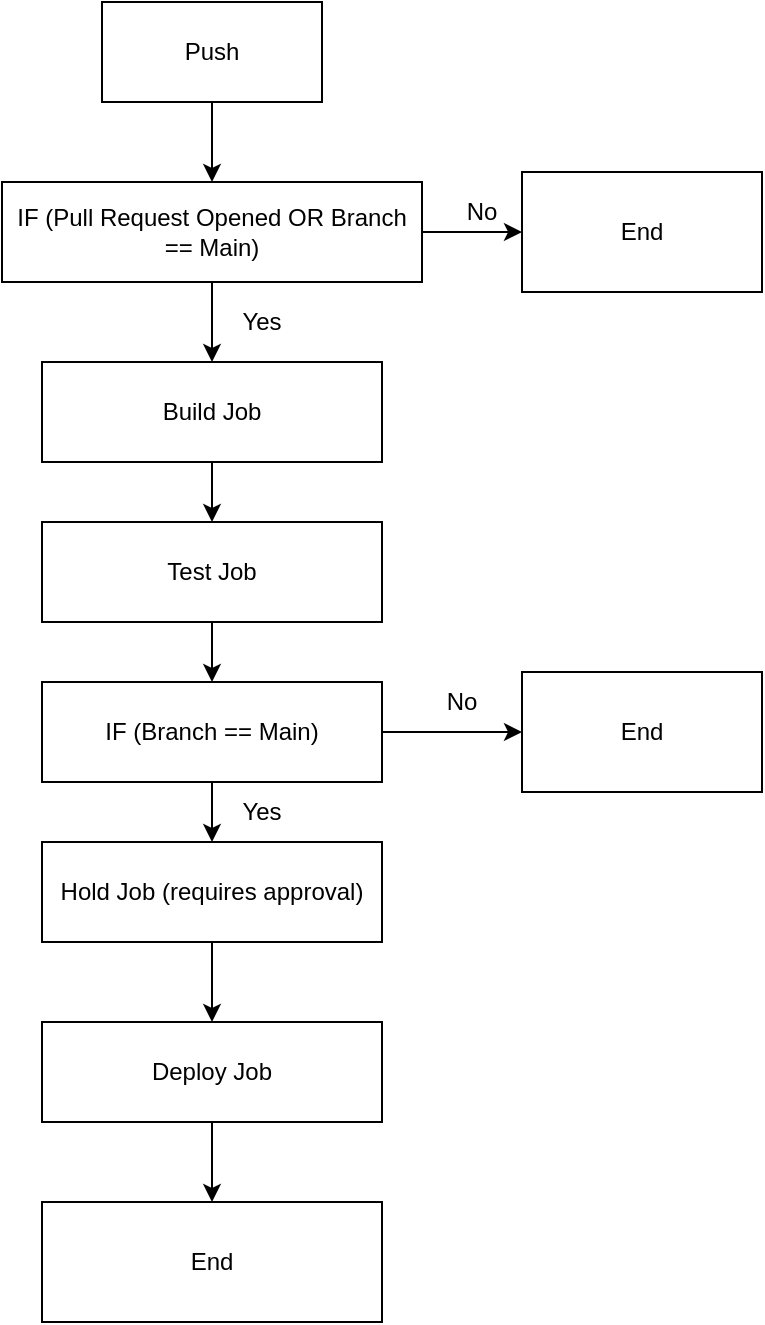 <mxfile version="21.6.3" type="device">
  <diagram name="Page-1" id="m-KUiebEV8alThlUWJkE">
    <mxGraphModel dx="2522" dy="1345" grid="1" gridSize="10" guides="1" tooltips="1" connect="1" arrows="1" fold="1" page="1" pageScale="1" pageWidth="827" pageHeight="1169" math="0" shadow="0">
      <root>
        <mxCell id="0" />
        <mxCell id="1" parent="0" />
        <mxCell id="nP-lse-P8qm7cE0VFy_w-3" style="edgeStyle=orthogonalEdgeStyle;rounded=0;orthogonalLoop=1;jettySize=auto;html=1;exitX=0.5;exitY=1;exitDx=0;exitDy=0;" edge="1" parent="1" source="nP-lse-P8qm7cE0VFy_w-1" target="nP-lse-P8qm7cE0VFy_w-2">
          <mxGeometry relative="1" as="geometry" />
        </mxCell>
        <mxCell id="nP-lse-P8qm7cE0VFy_w-1" value="Push" style="html=1;whiteSpace=wrap;" vertex="1" parent="1">
          <mxGeometry x="260" y="60" width="110" height="50" as="geometry" />
        </mxCell>
        <mxCell id="nP-lse-P8qm7cE0VFy_w-5" style="edgeStyle=orthogonalEdgeStyle;rounded=0;orthogonalLoop=1;jettySize=auto;html=1;entryX=0.5;entryY=0;entryDx=0;entryDy=0;" edge="1" parent="1" source="nP-lse-P8qm7cE0VFy_w-2" target="nP-lse-P8qm7cE0VFy_w-4">
          <mxGeometry relative="1" as="geometry" />
        </mxCell>
        <mxCell id="nP-lse-P8qm7cE0VFy_w-16" value="" style="edgeStyle=orthogonalEdgeStyle;rounded=0;orthogonalLoop=1;jettySize=auto;html=1;" edge="1" parent="1" source="nP-lse-P8qm7cE0VFy_w-2" target="nP-lse-P8qm7cE0VFy_w-15">
          <mxGeometry relative="1" as="geometry" />
        </mxCell>
        <mxCell id="nP-lse-P8qm7cE0VFy_w-2" value="IF (Pull Request Opened OR Branch == Main)" style="html=1;whiteSpace=wrap;" vertex="1" parent="1">
          <mxGeometry x="210" y="150" width="210" height="50" as="geometry" />
        </mxCell>
        <mxCell id="nP-lse-P8qm7cE0VFy_w-7" style="edgeStyle=orthogonalEdgeStyle;rounded=0;orthogonalLoop=1;jettySize=auto;html=1;exitX=0.5;exitY=1;exitDx=0;exitDy=0;entryX=0.5;entryY=0;entryDx=0;entryDy=0;" edge="1" parent="1" source="nP-lse-P8qm7cE0VFy_w-4" target="nP-lse-P8qm7cE0VFy_w-6">
          <mxGeometry relative="1" as="geometry" />
        </mxCell>
        <mxCell id="nP-lse-P8qm7cE0VFy_w-4" value="Build Job" style="html=1;whiteSpace=wrap;" vertex="1" parent="1">
          <mxGeometry x="230" y="240" width="170" height="50" as="geometry" />
        </mxCell>
        <mxCell id="nP-lse-P8qm7cE0VFy_w-9" style="edgeStyle=orthogonalEdgeStyle;rounded=0;orthogonalLoop=1;jettySize=auto;html=1;exitX=0.5;exitY=1;exitDx=0;exitDy=0;entryX=0.5;entryY=0;entryDx=0;entryDy=0;" edge="1" parent="1" source="nP-lse-P8qm7cE0VFy_w-6" target="nP-lse-P8qm7cE0VFy_w-8">
          <mxGeometry relative="1" as="geometry" />
        </mxCell>
        <mxCell id="nP-lse-P8qm7cE0VFy_w-6" value="Test Job" style="html=1;whiteSpace=wrap;" vertex="1" parent="1">
          <mxGeometry x="230" y="320" width="170" height="50" as="geometry" />
        </mxCell>
        <mxCell id="nP-lse-P8qm7cE0VFy_w-12" style="edgeStyle=orthogonalEdgeStyle;rounded=0;orthogonalLoop=1;jettySize=auto;html=1;exitX=0.5;exitY=1;exitDx=0;exitDy=0;entryX=0.5;entryY=0;entryDx=0;entryDy=0;" edge="1" parent="1" source="nP-lse-P8qm7cE0VFy_w-8" target="nP-lse-P8qm7cE0VFy_w-11">
          <mxGeometry relative="1" as="geometry" />
        </mxCell>
        <mxCell id="nP-lse-P8qm7cE0VFy_w-22" value="" style="edgeStyle=orthogonalEdgeStyle;rounded=0;orthogonalLoop=1;jettySize=auto;html=1;" edge="1" parent="1" source="nP-lse-P8qm7cE0VFy_w-8" target="nP-lse-P8qm7cE0VFy_w-21">
          <mxGeometry relative="1" as="geometry" />
        </mxCell>
        <mxCell id="nP-lse-P8qm7cE0VFy_w-8" value="IF (Branch == Main)" style="html=1;whiteSpace=wrap;" vertex="1" parent="1">
          <mxGeometry x="230" y="400" width="170" height="50" as="geometry" />
        </mxCell>
        <mxCell id="nP-lse-P8qm7cE0VFy_w-14" style="edgeStyle=orthogonalEdgeStyle;rounded=0;orthogonalLoop=1;jettySize=auto;html=1;exitX=0.5;exitY=1;exitDx=0;exitDy=0;entryX=0.5;entryY=0;entryDx=0;entryDy=0;" edge="1" parent="1" source="nP-lse-P8qm7cE0VFy_w-11" target="nP-lse-P8qm7cE0VFy_w-13">
          <mxGeometry relative="1" as="geometry" />
        </mxCell>
        <mxCell id="nP-lse-P8qm7cE0VFy_w-11" value="Hold Job (requires approval)" style="html=1;whiteSpace=wrap;" vertex="1" parent="1">
          <mxGeometry x="230" y="480" width="170" height="50" as="geometry" />
        </mxCell>
        <mxCell id="nP-lse-P8qm7cE0VFy_w-25" style="edgeStyle=orthogonalEdgeStyle;rounded=0;orthogonalLoop=1;jettySize=auto;html=1;exitX=0.5;exitY=1;exitDx=0;exitDy=0;entryX=0.5;entryY=0;entryDx=0;entryDy=0;" edge="1" parent="1" source="nP-lse-P8qm7cE0VFy_w-13" target="nP-lse-P8qm7cE0VFy_w-24">
          <mxGeometry relative="1" as="geometry" />
        </mxCell>
        <mxCell id="nP-lse-P8qm7cE0VFy_w-13" value="Deploy Job" style="html=1;whiteSpace=wrap;" vertex="1" parent="1">
          <mxGeometry x="230" y="570" width="170" height="50" as="geometry" />
        </mxCell>
        <mxCell id="nP-lse-P8qm7cE0VFy_w-15" value="End" style="whiteSpace=wrap;html=1;" vertex="1" parent="1">
          <mxGeometry x="470" y="145" width="120" height="60" as="geometry" />
        </mxCell>
        <mxCell id="nP-lse-P8qm7cE0VFy_w-17" value="No" style="text;html=1;strokeColor=none;fillColor=none;align=center;verticalAlign=middle;whiteSpace=wrap;rounded=0;" vertex="1" parent="1">
          <mxGeometry x="420" y="150" width="60" height="30" as="geometry" />
        </mxCell>
        <mxCell id="nP-lse-P8qm7cE0VFy_w-19" value="Yes" style="text;html=1;strokeColor=none;fillColor=none;align=center;verticalAlign=middle;whiteSpace=wrap;rounded=0;" vertex="1" parent="1">
          <mxGeometry x="310" y="205" width="60" height="30" as="geometry" />
        </mxCell>
        <mxCell id="nP-lse-P8qm7cE0VFy_w-20" value="Yes" style="text;html=1;strokeColor=none;fillColor=none;align=center;verticalAlign=middle;whiteSpace=wrap;rounded=0;" vertex="1" parent="1">
          <mxGeometry x="310" y="450" width="60" height="30" as="geometry" />
        </mxCell>
        <mxCell id="nP-lse-P8qm7cE0VFy_w-21" value="End" style="whiteSpace=wrap;html=1;" vertex="1" parent="1">
          <mxGeometry x="470" y="395" width="120" height="60" as="geometry" />
        </mxCell>
        <mxCell id="nP-lse-P8qm7cE0VFy_w-23" value="No" style="text;html=1;strokeColor=none;fillColor=none;align=center;verticalAlign=middle;whiteSpace=wrap;rounded=0;" vertex="1" parent="1">
          <mxGeometry x="410" y="395" width="60" height="30" as="geometry" />
        </mxCell>
        <mxCell id="nP-lse-P8qm7cE0VFy_w-24" value="End" style="whiteSpace=wrap;html=1;" vertex="1" parent="1">
          <mxGeometry x="230" y="660" width="170" height="60" as="geometry" />
        </mxCell>
      </root>
    </mxGraphModel>
  </diagram>
</mxfile>
